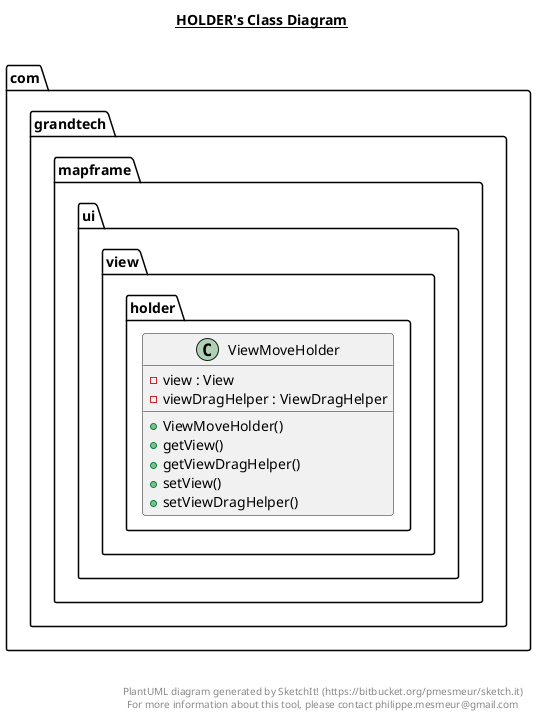 @startuml

title __HOLDER's Class Diagram__\n

  namespace com.grandtech.mapframe.ui {
    namespace view {
      namespace holder {
        class com.grandtech.mapframe.ui.view.holder.ViewMoveHolder {
            - view : View
            - viewDragHelper : ViewDragHelper
            + ViewMoveHolder()
            + getView()
            + getViewDragHelper()
            + setView()
            + setViewDragHelper()
        }
      }
    }
  }
  



right footer


PlantUML diagram generated by SketchIt! (https://bitbucket.org/pmesmeur/sketch.it)
For more information about this tool, please contact philippe.mesmeur@gmail.com
endfooter

@enduml
